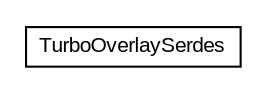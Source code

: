#!/usr/local/bin/dot
#
# Class diagram 
# Generated by UMLGraph version R5_6-24-gf6e263 (http://www.umlgraph.org/)
#

digraph G {
	edge [fontname="arial",fontsize=10,labelfontname="arial",labelfontsize=10];
	node [fontname="arial",fontsize=10,shape=plaintext];
	nodesep=0.25;
	ranksep=0.5;
	rankdir=LR;
	// io.reinert.requestor.turbogwt.serialization.TurboOverlaySerdes
	c1513 [label=<<table title="io.reinert.requestor.turbogwt.serialization.TurboOverlaySerdes" border="0" cellborder="1" cellspacing="0" cellpadding="2" port="p" href="./TurboOverlaySerdes.html">
		<tr><td><table border="0" cellspacing="0" cellpadding="1">
<tr><td align="center" balign="center"> TurboOverlaySerdes </td></tr>
		</table></td></tr>
		</table>>, URL="./TurboOverlaySerdes.html", fontname="arial", fontcolor="black", fontsize=10.0];
}

